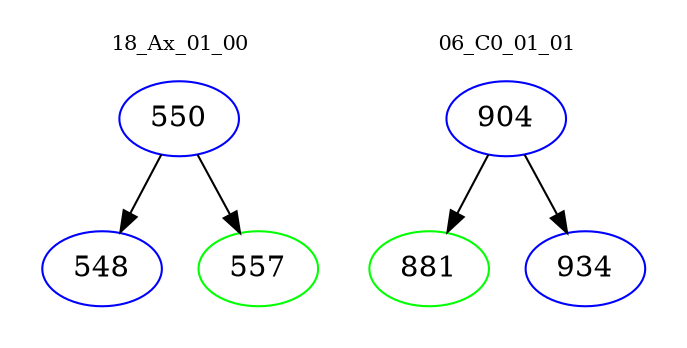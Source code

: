 digraph{
subgraph cluster_0 {
color = white
label = "18_Ax_01_00";
fontsize=10;
T0_550 [label="550", color="blue"]
T0_550 -> T0_548 [color="black"]
T0_548 [label="548", color="blue"]
T0_550 -> T0_557 [color="black"]
T0_557 [label="557", color="green"]
}
subgraph cluster_1 {
color = white
label = "06_C0_01_01";
fontsize=10;
T1_904 [label="904", color="blue"]
T1_904 -> T1_881 [color="black"]
T1_881 [label="881", color="green"]
T1_904 -> T1_934 [color="black"]
T1_934 [label="934", color="blue"]
}
}
